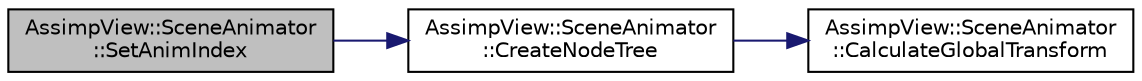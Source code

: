 digraph "AssimpView::SceneAnimator::SetAnimIndex"
{
  edge [fontname="Helvetica",fontsize="10",labelfontname="Helvetica",labelfontsize="10"];
  node [fontname="Helvetica",fontsize="10",shape=record];
  rankdir="LR";
  Node1 [label="AssimpView::SceneAnimator\l::SetAnimIndex",height=0.2,width=0.4,color="black", fillcolor="grey75", style="filled", fontcolor="black"];
  Node1 -> Node2 [color="midnightblue",fontsize="10",style="solid",fontname="Helvetica"];
  Node2 [label="AssimpView::SceneAnimator\l::CreateNodeTree",height=0.2,width=0.4,color="black", fillcolor="white", style="filled",URL="$class_assimp_view_1_1_scene_animator.html#a3bbce6d002dbbc7ec1a30fc467a97706"];
  Node2 -> Node3 [color="midnightblue",fontsize="10",style="solid",fontname="Helvetica"];
  Node3 [label="AssimpView::SceneAnimator\l::CalculateGlobalTransform",height=0.2,width=0.4,color="black", fillcolor="white", style="filled",URL="$class_assimp_view_1_1_scene_animator.html#aaffdfbd7ebf7787f81f6f48e1466da3a"];
}

